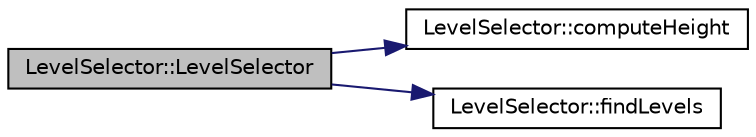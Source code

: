digraph G
{
  edge [fontname="Helvetica",fontsize="10",labelfontname="Helvetica",labelfontsize="10"];
  node [fontname="Helvetica",fontsize="10",shape=record];
  rankdir="LR";
  Node1 [label="LevelSelector::LevelSelector",height=0.2,width=0.4,color="black", fillcolor="grey75", style="filled" fontcolor="black"];
  Node1 -> Node2 [color="midnightblue",fontsize="10",style="solid",fontname="Helvetica"];
  Node2 [label="LevelSelector::computeHeight",height=0.2,width=0.4,color="black", fillcolor="white", style="filled",URL="$classLevelSelector.html#a945276f261789a09f564d889514c00fe"];
  Node1 -> Node3 [color="midnightblue",fontsize="10",style="solid",fontname="Helvetica"];
  Node3 [label="LevelSelector::findLevels",height=0.2,width=0.4,color="black", fillcolor="white", style="filled",URL="$classLevelSelector.html#ab8fa01845be71ecbb7cccabdf5ce5ce2"];
}
